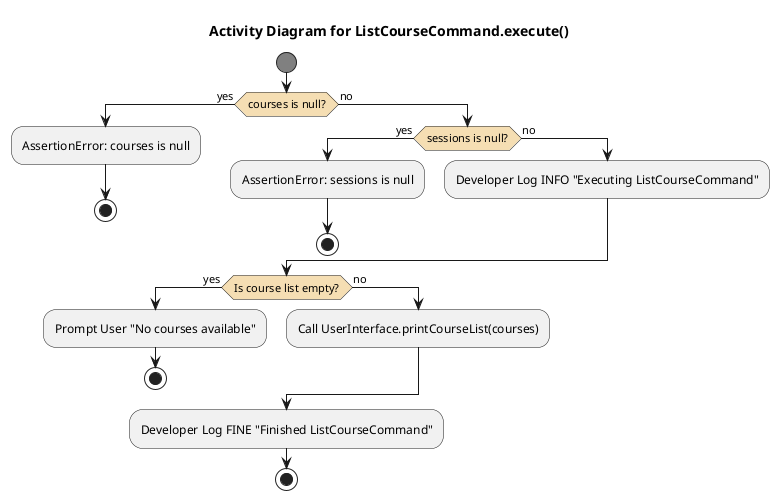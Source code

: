 @startuml
title Activity Diagram for ListCourseCommand.execute()

skinparam ActivityStartColor #Gray
skinparam ActivityEndColor #Gray
skinparam ActivityDiamondBackgroundColor #Wheat
skinparam Padding 1
skinparam ParticipantPadding 1
skinparam BoxPadding 1

start

if (courses is null?) then (yes)
    :AssertionError: courses is null;
    stop
else (no)
    if (sessions is null?) then (yes)
        :AssertionError: sessions is null;
        stop
    else (no)
        :Developer Log INFO "Executing ListCourseCommand";
    endif
endif

if (Is course list empty?) then (yes)
    :Prompt User "No courses available";
    stop
else (no)
    :Call UserInterface.printCourseList(courses);
endif

:Developer Log FINE "Finished ListCourseCommand";
stop
@enduml
